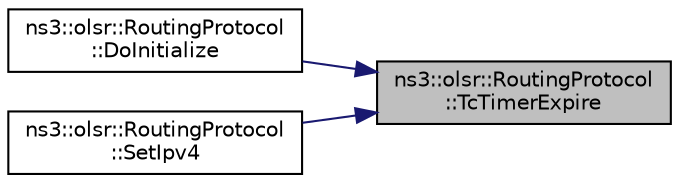 digraph "ns3::olsr::RoutingProtocol::TcTimerExpire"
{
 // LATEX_PDF_SIZE
  edge [fontname="Helvetica",fontsize="10",labelfontname="Helvetica",labelfontsize="10"];
  node [fontname="Helvetica",fontsize="10",shape=record];
  rankdir="RL";
  Node1 [label="ns3::olsr::RoutingProtocol\l::TcTimerExpire",height=0.2,width=0.4,color="black", fillcolor="grey75", style="filled", fontcolor="black",tooltip="Sends a TC message (if there exists any MPR selector) and reschedules the TC timer."];
  Node1 -> Node2 [dir="back",color="midnightblue",fontsize="10",style="solid",fontname="Helvetica"];
  Node2 [label="ns3::olsr::RoutingProtocol\l::DoInitialize",height=0.2,width=0.4,color="black", fillcolor="white", style="filled",URL="$classns3_1_1olsr_1_1_routing_protocol.html#afe5419799e8d38ee32d82615de55ef22",tooltip="Initialize() implementation."];
  Node1 -> Node3 [dir="back",color="midnightblue",fontsize="10",style="solid",fontname="Helvetica"];
  Node3 [label="ns3::olsr::RoutingProtocol\l::SetIpv4",height=0.2,width=0.4,color="black", fillcolor="white", style="filled",URL="$classns3_1_1olsr_1_1_routing_protocol.html#ab0e32a7ea7f5198133eaacca3b4c12da",tooltip=" "];
}

